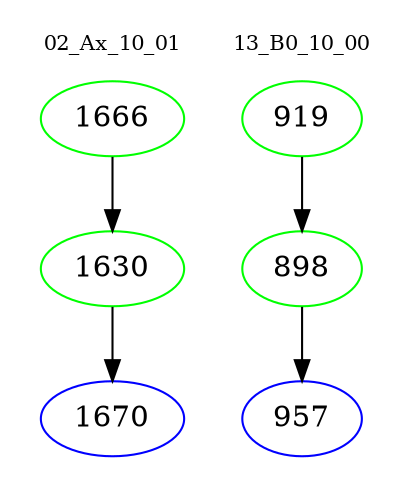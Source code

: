 digraph{
subgraph cluster_0 {
color = white
label = "02_Ax_10_01";
fontsize=10;
T0_1666 [label="1666", color="green"]
T0_1666 -> T0_1630 [color="black"]
T0_1630 [label="1630", color="green"]
T0_1630 -> T0_1670 [color="black"]
T0_1670 [label="1670", color="blue"]
}
subgraph cluster_1 {
color = white
label = "13_B0_10_00";
fontsize=10;
T1_919 [label="919", color="green"]
T1_919 -> T1_898 [color="black"]
T1_898 [label="898", color="green"]
T1_898 -> T1_957 [color="black"]
T1_957 [label="957", color="blue"]
}
}
